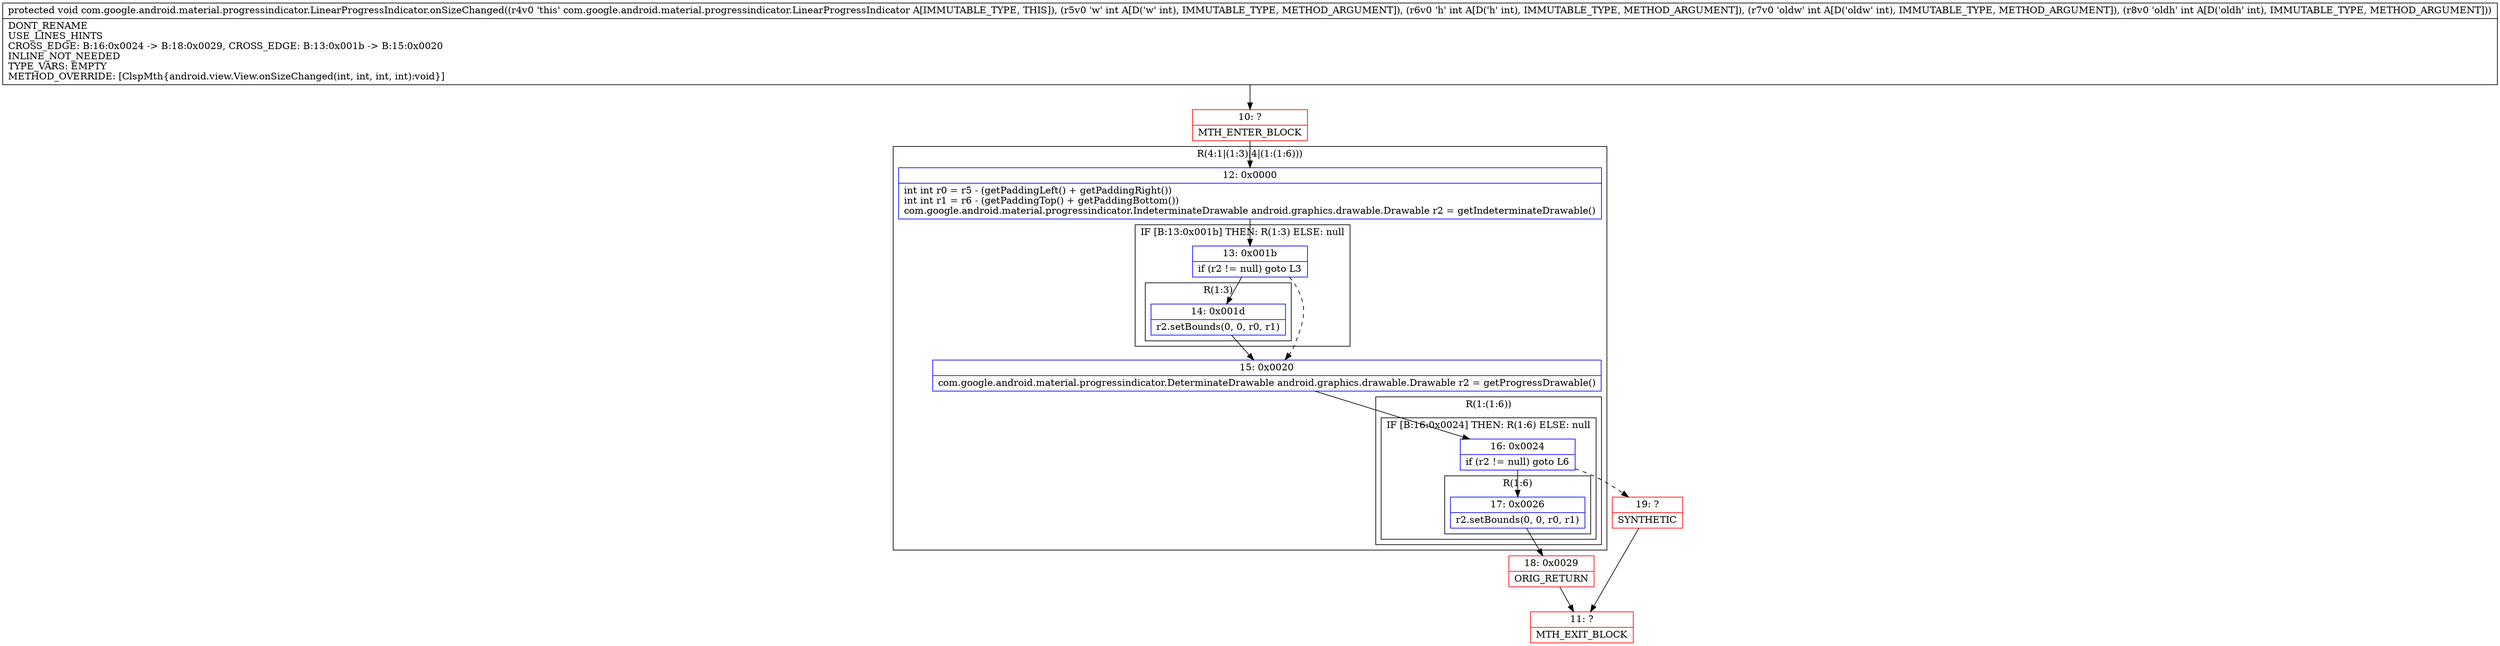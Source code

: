 digraph "CFG forcom.google.android.material.progressindicator.LinearProgressIndicator.onSizeChanged(IIII)V" {
subgraph cluster_Region_1943683568 {
label = "R(4:1|(1:3)|4|(1:(1:6)))";
node [shape=record,color=blue];
Node_12 [shape=record,label="{12\:\ 0x0000|int int r0 = r5 \- (getPaddingLeft() + getPaddingRight())\lint int r1 = r6 \- (getPaddingTop() + getPaddingBottom())\lcom.google.android.material.progressindicator.IndeterminateDrawable android.graphics.drawable.Drawable r2 = getIndeterminateDrawable()\l}"];
subgraph cluster_IfRegion_1154027903 {
label = "IF [B:13:0x001b] THEN: R(1:3) ELSE: null";
node [shape=record,color=blue];
Node_13 [shape=record,label="{13\:\ 0x001b|if (r2 != null) goto L3\l}"];
subgraph cluster_Region_788053228 {
label = "R(1:3)";
node [shape=record,color=blue];
Node_14 [shape=record,label="{14\:\ 0x001d|r2.setBounds(0, 0, r0, r1)\l}"];
}
}
Node_15 [shape=record,label="{15\:\ 0x0020|com.google.android.material.progressindicator.DeterminateDrawable android.graphics.drawable.Drawable r2 = getProgressDrawable()\l}"];
subgraph cluster_Region_1950984085 {
label = "R(1:(1:6))";
node [shape=record,color=blue];
subgraph cluster_IfRegion_1698500055 {
label = "IF [B:16:0x0024] THEN: R(1:6) ELSE: null";
node [shape=record,color=blue];
Node_16 [shape=record,label="{16\:\ 0x0024|if (r2 != null) goto L6\l}"];
subgraph cluster_Region_1769824180 {
label = "R(1:6)";
node [shape=record,color=blue];
Node_17 [shape=record,label="{17\:\ 0x0026|r2.setBounds(0, 0, r0, r1)\l}"];
}
}
}
}
Node_10 [shape=record,color=red,label="{10\:\ ?|MTH_ENTER_BLOCK\l}"];
Node_18 [shape=record,color=red,label="{18\:\ 0x0029|ORIG_RETURN\l}"];
Node_11 [shape=record,color=red,label="{11\:\ ?|MTH_EXIT_BLOCK\l}"];
Node_19 [shape=record,color=red,label="{19\:\ ?|SYNTHETIC\l}"];
MethodNode[shape=record,label="{protected void com.google.android.material.progressindicator.LinearProgressIndicator.onSizeChanged((r4v0 'this' com.google.android.material.progressindicator.LinearProgressIndicator A[IMMUTABLE_TYPE, THIS]), (r5v0 'w' int A[D('w' int), IMMUTABLE_TYPE, METHOD_ARGUMENT]), (r6v0 'h' int A[D('h' int), IMMUTABLE_TYPE, METHOD_ARGUMENT]), (r7v0 'oldw' int A[D('oldw' int), IMMUTABLE_TYPE, METHOD_ARGUMENT]), (r8v0 'oldh' int A[D('oldh' int), IMMUTABLE_TYPE, METHOD_ARGUMENT]))  | DONT_RENAME\lUSE_LINES_HINTS\lCROSS_EDGE: B:16:0x0024 \-\> B:18:0x0029, CROSS_EDGE: B:13:0x001b \-\> B:15:0x0020\lINLINE_NOT_NEEDED\lTYPE_VARS: EMPTY\lMETHOD_OVERRIDE: [ClspMth\{android.view.View.onSizeChanged(int, int, int, int):void\}]\l}"];
MethodNode -> Node_10;Node_12 -> Node_13;
Node_13 -> Node_14;
Node_13 -> Node_15[style=dashed];
Node_14 -> Node_15;
Node_15 -> Node_16;
Node_16 -> Node_17;
Node_16 -> Node_19[style=dashed];
Node_17 -> Node_18;
Node_10 -> Node_12;
Node_18 -> Node_11;
Node_19 -> Node_11;
}

